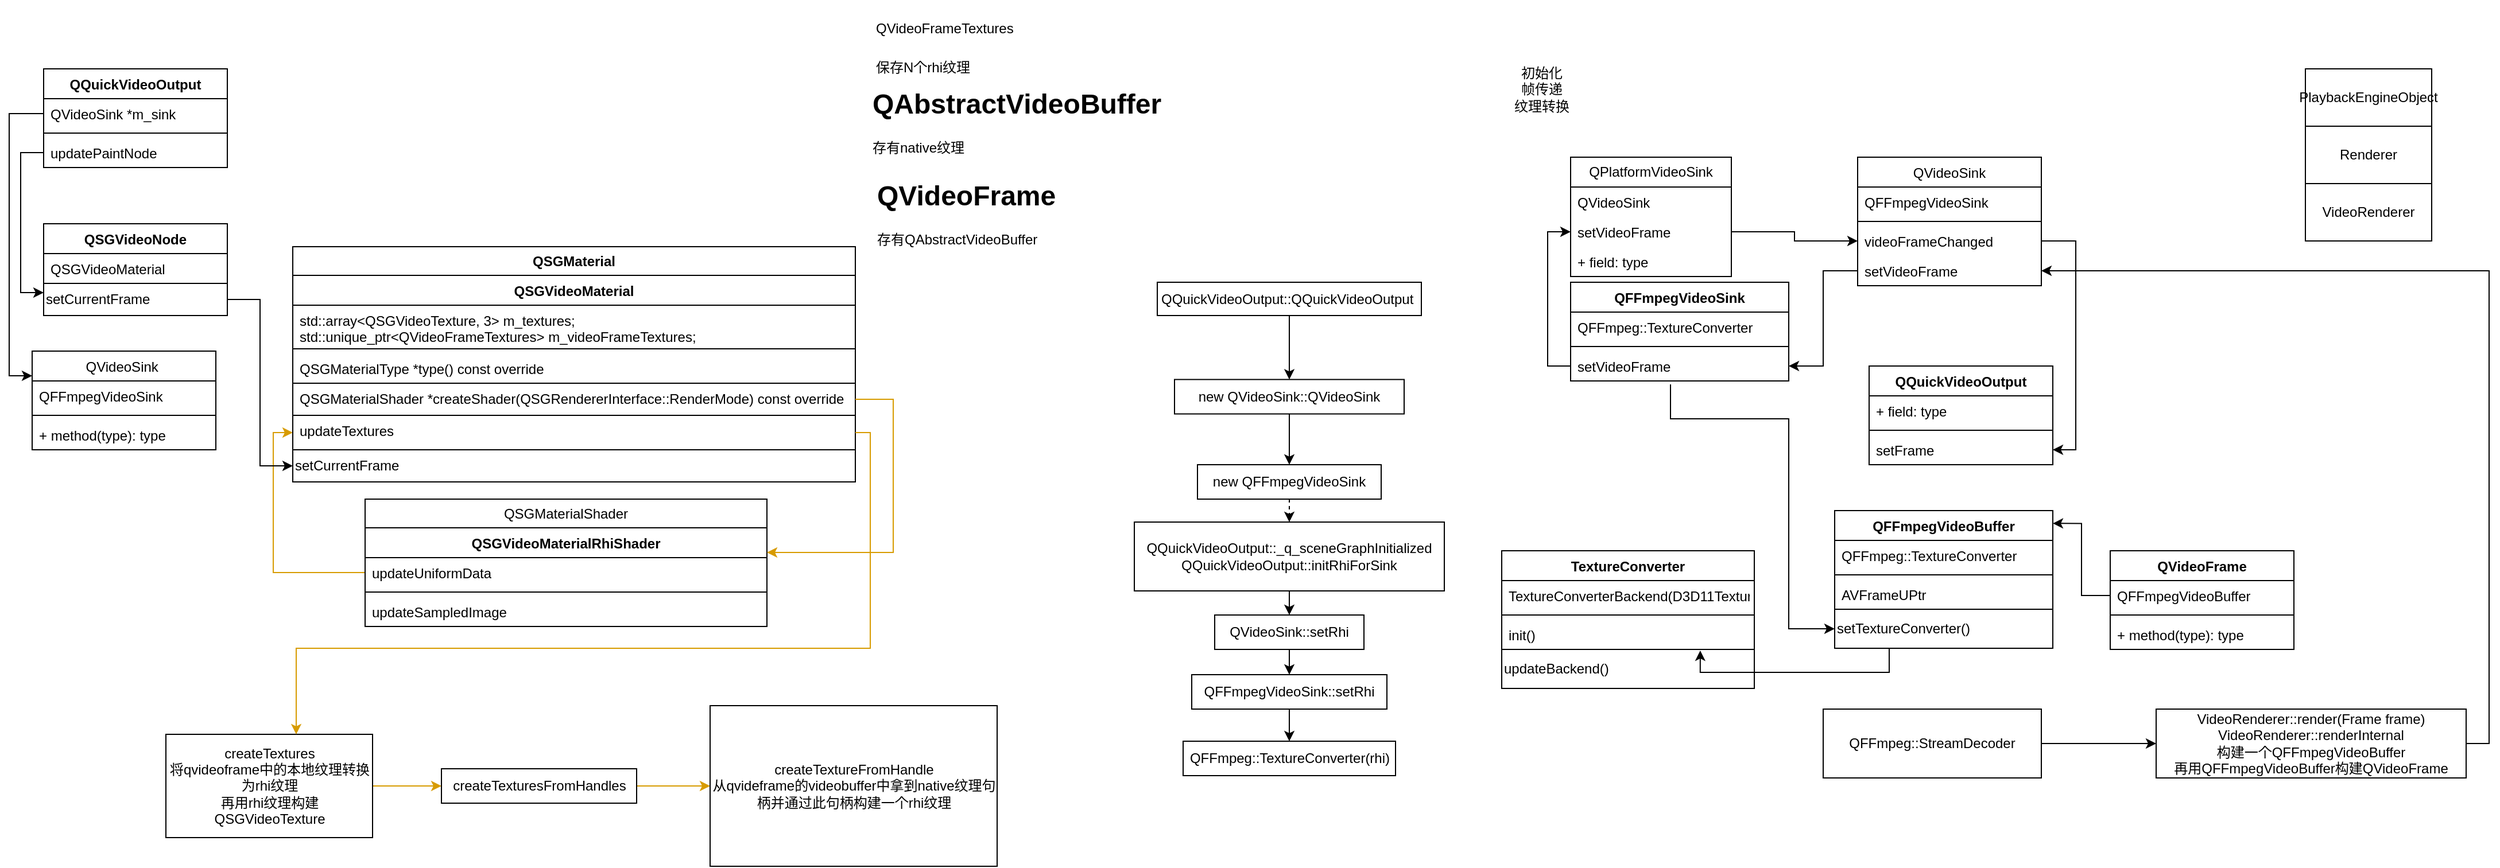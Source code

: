 <mxfile version="24.7.6">
  <diagram name="第 1 页" id="2d6CohSRX0e6HN7yO4Lr">
    <mxGraphModel dx="1159" dy="2418" grid="1" gridSize="10" guides="1" tooltips="1" connect="1" arrows="1" fold="1" page="1" pageScale="1" pageWidth="583" pageHeight="827" math="0" shadow="0">
      <root>
        <mxCell id="0" />
        <mxCell id="1" parent="0" />
        <mxCell id="Qt5C2lJePND-xmZlz8fH-1" value="QSGVideoNode" style="swimlane;fontStyle=1;align=center;verticalAlign=top;childLayout=stackLayout;horizontal=1;startSize=26;horizontalStack=0;resizeParent=1;resizeParentMax=0;resizeLast=0;collapsible=1;marginBottom=0;whiteSpace=wrap;html=1;" parent="1" vertex="1">
          <mxGeometry x="120" y="-1450" width="160" height="80" as="geometry" />
        </mxCell>
        <mxCell id="Qt5C2lJePND-xmZlz8fH-2" value="QSGVideoMaterial" style="text;strokeColor=none;fillColor=none;align=left;verticalAlign=top;spacingLeft=4;spacingRight=4;overflow=hidden;rotatable=0;points=[[0,0.5],[1,0.5]];portConstraint=eastwest;whiteSpace=wrap;html=1;" parent="Qt5C2lJePND-xmZlz8fH-1" vertex="1">
          <mxGeometry y="26" width="160" height="26" as="geometry" />
        </mxCell>
        <mxCell id="HpQHqFJFhctL3u0hSOUU-102" value="setCurrentFrame" style="html=1;whiteSpace=wrap;align=left;" vertex="1" parent="Qt5C2lJePND-xmZlz8fH-1">
          <mxGeometry y="52" width="160" height="28" as="geometry" />
        </mxCell>
        <mxCell id="Qt5C2lJePND-xmZlz8fH-27" style="edgeStyle=orthogonalEdgeStyle;rounded=0;orthogonalLoop=1;jettySize=auto;html=1;exitX=0;exitY=0.5;exitDx=0;exitDy=0;entryX=0;entryY=0.5;entryDx=0;entryDy=0;fillColor=#ffe6cc;strokeColor=#d79b00;" parent="1" source="Qt5C2lJePND-xmZlz8fH-17" target="Qt5C2lJePND-xmZlz8fH-26" edge="1">
          <mxGeometry relative="1" as="geometry">
            <Array as="points">
              <mxPoint x="320" y="-1146" />
              <mxPoint x="320" y="-1268" />
            </Array>
          </mxGeometry>
        </mxCell>
        <mxCell id="Qt5C2lJePND-xmZlz8fH-34" value="" style="edgeStyle=orthogonalEdgeStyle;rounded=0;orthogonalLoop=1;jettySize=auto;html=1;fillColor=#ffe6cc;strokeColor=#d79b00;" parent="1" source="Qt5C2lJePND-xmZlz8fH-29" target="Qt5C2lJePND-xmZlz8fH-30" edge="1">
          <mxGeometry relative="1" as="geometry" />
        </mxCell>
        <mxCell id="Qt5C2lJePND-xmZlz8fH-29" value="createTextures&lt;div&gt;将qvideoframe中的本地纹理转换为rhi纹理&lt;/div&gt;&lt;div&gt;再用rhi纹理构建QSGVideoTexture&lt;/div&gt;" style="rounded=0;whiteSpace=wrap;html=1;" parent="1" vertex="1">
          <mxGeometry x="226.5" y="-1005" width="180" height="90" as="geometry" />
        </mxCell>
        <mxCell id="Qt5C2lJePND-xmZlz8fH-33" value="" style="edgeStyle=orthogonalEdgeStyle;rounded=0;orthogonalLoop=1;jettySize=auto;html=1;fillColor=#ffe6cc;strokeColor=#d79b00;" parent="1" source="Qt5C2lJePND-xmZlz8fH-30" target="Qt5C2lJePND-xmZlz8fH-31" edge="1">
          <mxGeometry relative="1" as="geometry" />
        </mxCell>
        <mxCell id="Qt5C2lJePND-xmZlz8fH-30" value="createTexturesFromHandles" style="rounded=0;whiteSpace=wrap;html=1;" parent="1" vertex="1">
          <mxGeometry x="466.5" y="-975" width="170" height="30" as="geometry" />
        </mxCell>
        <mxCell id="Qt5C2lJePND-xmZlz8fH-31" value="createTextureFromHandle&lt;div&gt;从qvideframe的videobuffer中拿到native纹理句柄并通过此句柄构建一个rhi纹理&lt;/div&gt;" style="rounded=0;whiteSpace=wrap;html=1;" parent="1" vertex="1">
          <mxGeometry x="700.5" y="-1030" width="250" height="140" as="geometry" />
        </mxCell>
        <mxCell id="HpQHqFJFhctL3u0hSOUU-1" value="&lt;h1 style=&quot;margin-top: 0px;&quot;&gt;&lt;span style=&quot;font-size: 12px; font-weight: 400;&quot;&gt;QVideoFrameTextures&lt;/span&gt;&lt;br&gt;&lt;/h1&gt;&lt;div&gt;&lt;span style=&quot;font-size: 12px; font-weight: 400;&quot;&gt;保存N个rhi纹理&lt;/span&gt;&lt;/div&gt;" style="text;html=1;whiteSpace=wrap;overflow=hidden;rounded=0;" vertex="1" parent="1">
          <mxGeometry x="843" y="-1645" width="180" height="120" as="geometry" />
        </mxCell>
        <mxCell id="HpQHqFJFhctL3u0hSOUU-3" value="&lt;h1 style=&quot;margin-top: 0px;&quot;&gt;QAbstractVideoBuffer&lt;br&gt;&lt;/h1&gt;&lt;p&gt;存有native纹理&lt;/p&gt;" style="text;html=1;whiteSpace=wrap;overflow=hidden;rounded=0;" vertex="1" parent="1">
          <mxGeometry x="840" y="-1575" width="270" height="80" as="geometry" />
        </mxCell>
        <mxCell id="HpQHqFJFhctL3u0hSOUU-4" value="&lt;h1 style=&quot;margin-top: 0px;&quot;&gt;QVideoFrame&lt;/h1&gt;&lt;div&gt;存有&lt;span style=&quot;background-color: initial;&quot;&gt;&lt;font style=&quot;font-size: 12px;&quot;&gt;QAbstractVideoBuffer&lt;/font&gt;&lt;/span&gt;&lt;/div&gt;&lt;div&gt;&lt;br&gt;&lt;/div&gt;" style="text;html=1;whiteSpace=wrap;overflow=hidden;rounded=0;" vertex="1" parent="1">
          <mxGeometry x="844" y="-1495" width="180" height="70" as="geometry" />
        </mxCell>
        <mxCell id="HpQHqFJFhctL3u0hSOUU-5" value="QQuickVideoOutput" style="swimlane;fontStyle=1;align=center;verticalAlign=top;childLayout=stackLayout;horizontal=1;startSize=26;horizontalStack=0;resizeParent=1;resizeParentMax=0;resizeLast=0;collapsible=1;marginBottom=0;whiteSpace=wrap;html=1;" vertex="1" parent="1">
          <mxGeometry x="120" y="-1585" width="160" height="86" as="geometry" />
        </mxCell>
        <mxCell id="HpQHqFJFhctL3u0hSOUU-6" value="QVideoSink *m_sink" style="text;strokeColor=none;fillColor=none;align=left;verticalAlign=top;spacingLeft=4;spacingRight=4;overflow=hidden;rotatable=0;points=[[0,0.5],[1,0.5]];portConstraint=eastwest;whiteSpace=wrap;html=1;" vertex="1" parent="HpQHqFJFhctL3u0hSOUU-5">
          <mxGeometry y="26" width="160" height="26" as="geometry" />
        </mxCell>
        <mxCell id="HpQHqFJFhctL3u0hSOUU-7" value="" style="line;strokeWidth=1;fillColor=none;align=left;verticalAlign=middle;spacingTop=-1;spacingLeft=3;spacingRight=3;rotatable=0;labelPosition=right;points=[];portConstraint=eastwest;strokeColor=inherit;" vertex="1" parent="HpQHqFJFhctL3u0hSOUU-5">
          <mxGeometry y="52" width="160" height="8" as="geometry" />
        </mxCell>
        <mxCell id="HpQHqFJFhctL3u0hSOUU-8" value="updatePaintNode" style="text;strokeColor=none;fillColor=none;align=left;verticalAlign=top;spacingLeft=4;spacingRight=4;overflow=hidden;rotatable=0;points=[[0,0.5],[1,0.5]];portConstraint=eastwest;whiteSpace=wrap;html=1;" vertex="1" parent="HpQHqFJFhctL3u0hSOUU-5">
          <mxGeometry y="60" width="160" height="26" as="geometry" />
        </mxCell>
        <mxCell id="HpQHqFJFhctL3u0hSOUU-9" style="edgeStyle=orthogonalEdgeStyle;rounded=0;orthogonalLoop=1;jettySize=auto;html=1;exitX=0;exitY=0.5;exitDx=0;exitDy=0;entryX=0;entryY=0.75;entryDx=0;entryDy=0;" edge="1" parent="1" source="HpQHqFJFhctL3u0hSOUU-8" target="Qt5C2lJePND-xmZlz8fH-1">
          <mxGeometry relative="1" as="geometry">
            <Array as="points">
              <mxPoint x="100" y="-1512" />
              <mxPoint x="100" y="-1390" />
            </Array>
          </mxGeometry>
        </mxCell>
        <mxCell id="HpQHqFJFhctL3u0hSOUU-12" style="edgeStyle=orthogonalEdgeStyle;rounded=0;orthogonalLoop=1;jettySize=auto;html=1;entryX=0;entryY=0.25;entryDx=0;entryDy=0;" edge="1" parent="1" source="HpQHqFJFhctL3u0hSOUU-6" target="HpQHqFJFhctL3u0hSOUU-14">
          <mxGeometry relative="1" as="geometry">
            <mxPoint x="145" y="-1289" as="targetPoint" />
          </mxGeometry>
        </mxCell>
        <mxCell id="HpQHqFJFhctL3u0hSOUU-14" value="&lt;span style=&quot;font-weight: 400; text-align: left;&quot;&gt;QVideoSink&amp;nbsp;&lt;/span&gt;" style="swimlane;fontStyle=1;align=center;verticalAlign=top;childLayout=stackLayout;horizontal=1;startSize=26;horizontalStack=0;resizeParent=1;resizeParentMax=0;resizeLast=0;collapsible=1;marginBottom=0;whiteSpace=wrap;html=1;" vertex="1" parent="1">
          <mxGeometry x="110" y="-1339" width="160" height="86" as="geometry" />
        </mxCell>
        <mxCell id="HpQHqFJFhctL3u0hSOUU-15" value="&lt;span style=&quot;text-align: center;&quot;&gt;QFFmpegVideoSink&lt;/span&gt;" style="text;strokeColor=none;fillColor=none;align=left;verticalAlign=top;spacingLeft=4;spacingRight=4;overflow=hidden;rotatable=0;points=[[0,0.5],[1,0.5]];portConstraint=eastwest;whiteSpace=wrap;html=1;" vertex="1" parent="HpQHqFJFhctL3u0hSOUU-14">
          <mxGeometry y="26" width="160" height="26" as="geometry" />
        </mxCell>
        <mxCell id="HpQHqFJFhctL3u0hSOUU-16" value="" style="line;strokeWidth=1;fillColor=none;align=left;verticalAlign=middle;spacingTop=-1;spacingLeft=3;spacingRight=3;rotatable=0;labelPosition=right;points=[];portConstraint=eastwest;strokeColor=inherit;" vertex="1" parent="HpQHqFJFhctL3u0hSOUU-14">
          <mxGeometry y="52" width="160" height="8" as="geometry" />
        </mxCell>
        <mxCell id="HpQHqFJFhctL3u0hSOUU-17" value="+ method(type): type" style="text;strokeColor=none;fillColor=none;align=left;verticalAlign=top;spacingLeft=4;spacingRight=4;overflow=hidden;rotatable=0;points=[[0,0.5],[1,0.5]];portConstraint=eastwest;whiteSpace=wrap;html=1;" vertex="1" parent="HpQHqFJFhctL3u0hSOUU-14">
          <mxGeometry y="60" width="160" height="26" as="geometry" />
        </mxCell>
        <mxCell id="HpQHqFJFhctL3u0hSOUU-21" style="edgeStyle=orthogonalEdgeStyle;rounded=0;orthogonalLoop=1;jettySize=auto;html=1;exitX=0.5;exitY=1;exitDx=0;exitDy=0;entryX=0.5;entryY=0;entryDx=0;entryDy=0;" edge="1" parent="1" source="HpQHqFJFhctL3u0hSOUU-18" target="HpQHqFJFhctL3u0hSOUU-19">
          <mxGeometry relative="1" as="geometry" />
        </mxCell>
        <mxCell id="HpQHqFJFhctL3u0hSOUU-18" value="&lt;div&gt;QQuickVideoOutput::QQuickVideoOutput&amp;nbsp;&lt;/div&gt;" style="rounded=0;whiteSpace=wrap;html=1;" vertex="1" parent="1">
          <mxGeometry x="1090" y="-1399" width="230" height="29" as="geometry" />
        </mxCell>
        <mxCell id="HpQHqFJFhctL3u0hSOUU-22" style="edgeStyle=orthogonalEdgeStyle;rounded=0;orthogonalLoop=1;jettySize=auto;html=1;exitX=0.5;exitY=1;exitDx=0;exitDy=0;" edge="1" parent="1" source="HpQHqFJFhctL3u0hSOUU-19" target="HpQHqFJFhctL3u0hSOUU-20">
          <mxGeometry relative="1" as="geometry" />
        </mxCell>
        <mxCell id="HpQHqFJFhctL3u0hSOUU-19" value="&lt;div&gt;new QVideoSink::QVideoSink&lt;/div&gt;" style="rounded=0;whiteSpace=wrap;html=1;" vertex="1" parent="1">
          <mxGeometry x="1105" y="-1314.25" width="200" height="30" as="geometry" />
        </mxCell>
        <mxCell id="HpQHqFJFhctL3u0hSOUU-27" style="edgeStyle=orthogonalEdgeStyle;rounded=0;orthogonalLoop=1;jettySize=auto;html=1;exitX=0.5;exitY=1;exitDx=0;exitDy=0;entryX=0.5;entryY=0;entryDx=0;entryDy=0;dashed=1;" edge="1" parent="1" source="HpQHqFJFhctL3u0hSOUU-20" target="HpQHqFJFhctL3u0hSOUU-26">
          <mxGeometry relative="1" as="geometry" />
        </mxCell>
        <mxCell id="HpQHqFJFhctL3u0hSOUU-20" value="new QFFmpegVideoSink" style="rounded=0;whiteSpace=wrap;html=1;" vertex="1" parent="1">
          <mxGeometry x="1125" y="-1240" width="160" height="30" as="geometry" />
        </mxCell>
        <mxCell id="HpQHqFJFhctL3u0hSOUU-29" style="edgeStyle=orthogonalEdgeStyle;rounded=0;orthogonalLoop=1;jettySize=auto;html=1;exitX=0.5;exitY=1;exitDx=0;exitDy=0;entryX=0.5;entryY=0;entryDx=0;entryDy=0;" edge="1" parent="1" source="HpQHqFJFhctL3u0hSOUU-24" target="HpQHqFJFhctL3u0hSOUU-25">
          <mxGeometry relative="1" as="geometry" />
        </mxCell>
        <mxCell id="HpQHqFJFhctL3u0hSOUU-24" value="QVideoSink::setRhi" style="rounded=0;whiteSpace=wrap;html=1;" vertex="1" parent="1">
          <mxGeometry x="1140" y="-1109" width="130" height="30" as="geometry" />
        </mxCell>
        <mxCell id="HpQHqFJFhctL3u0hSOUU-31" style="edgeStyle=orthogonalEdgeStyle;rounded=0;orthogonalLoop=1;jettySize=auto;html=1;exitX=0.5;exitY=1;exitDx=0;exitDy=0;entryX=0.5;entryY=0;entryDx=0;entryDy=0;" edge="1" parent="1" source="HpQHqFJFhctL3u0hSOUU-25" target="HpQHqFJFhctL3u0hSOUU-30">
          <mxGeometry relative="1" as="geometry" />
        </mxCell>
        <mxCell id="HpQHqFJFhctL3u0hSOUU-25" value="QFFmpegVideoSink::setRhi" style="rounded=0;whiteSpace=wrap;html=1;" vertex="1" parent="1">
          <mxGeometry x="1120" y="-1057" width="170" height="30" as="geometry" />
        </mxCell>
        <mxCell id="HpQHqFJFhctL3u0hSOUU-28" style="edgeStyle=orthogonalEdgeStyle;rounded=0;orthogonalLoop=1;jettySize=auto;html=1;exitX=0.5;exitY=1;exitDx=0;exitDy=0;entryX=0.5;entryY=0;entryDx=0;entryDy=0;" edge="1" parent="1" source="HpQHqFJFhctL3u0hSOUU-26" target="HpQHqFJFhctL3u0hSOUU-24">
          <mxGeometry relative="1" as="geometry" />
        </mxCell>
        <mxCell id="HpQHqFJFhctL3u0hSOUU-26" value="QQuickVideoOutput::_q_sceneGraphInitialized&lt;div&gt;QQuickVideoOutput::initRhiForSink&lt;br&gt;&lt;/div&gt;" style="rounded=0;whiteSpace=wrap;html=1;" vertex="1" parent="1">
          <mxGeometry x="1070" y="-1190" width="270" height="60" as="geometry" />
        </mxCell>
        <mxCell id="HpQHqFJFhctL3u0hSOUU-30" value="QFFmpeg::TextureConverter(rhi)" style="rounded=0;whiteSpace=wrap;html=1;" vertex="1" parent="1">
          <mxGeometry x="1112.5" y="-999" width="185" height="30" as="geometry" />
        </mxCell>
        <mxCell id="HpQHqFJFhctL3u0hSOUU-41" value="初始化&lt;div&gt;帧传递&lt;/div&gt;&lt;div&gt;纹理转换&lt;/div&gt;" style="text;html=1;align=center;verticalAlign=middle;whiteSpace=wrap;rounded=0;" vertex="1" parent="1">
          <mxGeometry x="1340" y="-1605" width="170" height="75" as="geometry" />
        </mxCell>
        <mxCell id="HpQHqFJFhctL3u0hSOUU-42" value="QQuickVideoOutput" style="swimlane;fontStyle=1;align=center;verticalAlign=top;childLayout=stackLayout;horizontal=1;startSize=26;horizontalStack=0;resizeParent=1;resizeParentMax=0;resizeLast=0;collapsible=1;marginBottom=0;whiteSpace=wrap;html=1;" vertex="1" parent="1">
          <mxGeometry x="1710" y="-1326" width="160" height="86" as="geometry" />
        </mxCell>
        <mxCell id="HpQHqFJFhctL3u0hSOUU-43" value="+ field: type" style="text;strokeColor=none;fillColor=none;align=left;verticalAlign=top;spacingLeft=4;spacingRight=4;overflow=hidden;rotatable=0;points=[[0,0.5],[1,0.5]];portConstraint=eastwest;whiteSpace=wrap;html=1;" vertex="1" parent="HpQHqFJFhctL3u0hSOUU-42">
          <mxGeometry y="26" width="160" height="26" as="geometry" />
        </mxCell>
        <mxCell id="HpQHqFJFhctL3u0hSOUU-44" value="" style="line;strokeWidth=1;fillColor=none;align=left;verticalAlign=middle;spacingTop=-1;spacingLeft=3;spacingRight=3;rotatable=0;labelPosition=right;points=[];portConstraint=eastwest;strokeColor=inherit;" vertex="1" parent="HpQHqFJFhctL3u0hSOUU-42">
          <mxGeometry y="52" width="160" height="8" as="geometry" />
        </mxCell>
        <mxCell id="HpQHqFJFhctL3u0hSOUU-45" value="setFrame" style="text;strokeColor=none;fillColor=none;align=left;verticalAlign=top;spacingLeft=4;spacingRight=4;overflow=hidden;rotatable=0;points=[[0,0.5],[1,0.5]];portConstraint=eastwest;whiteSpace=wrap;html=1;" vertex="1" parent="HpQHqFJFhctL3u0hSOUU-42">
          <mxGeometry y="60" width="160" height="26" as="geometry" />
        </mxCell>
        <mxCell id="HpQHqFJFhctL3u0hSOUU-93" style="edgeStyle=orthogonalEdgeStyle;rounded=0;orthogonalLoop=1;jettySize=auto;html=1;entryX=0;entryY=0.5;entryDx=0;entryDy=0;" edge="1" parent="1" target="HpQHqFJFhctL3u0hSOUU-92">
          <mxGeometry relative="1" as="geometry">
            <mxPoint x="1537" y="-1310" as="sourcePoint" />
            <Array as="points">
              <mxPoint x="1537" y="-1280" />
              <mxPoint x="1640" y="-1280" />
              <mxPoint x="1640" y="-1097" />
            </Array>
          </mxGeometry>
        </mxCell>
        <mxCell id="HpQHqFJFhctL3u0hSOUU-46" value="QFFmpegVideoSink" style="swimlane;fontStyle=1;align=center;verticalAlign=top;childLayout=stackLayout;horizontal=1;startSize=26;horizontalStack=0;resizeParent=1;resizeParentMax=0;resizeLast=0;collapsible=1;marginBottom=0;whiteSpace=wrap;html=1;" vertex="1" parent="1">
          <mxGeometry x="1450" y="-1399" width="190" height="86" as="geometry" />
        </mxCell>
        <mxCell id="HpQHqFJFhctL3u0hSOUU-47" value="QFFmpeg::TextureConverter" style="text;strokeColor=none;fillColor=none;align=left;verticalAlign=top;spacingLeft=4;spacingRight=4;overflow=hidden;rotatable=0;points=[[0,0.5],[1,0.5]];portConstraint=eastwest;whiteSpace=wrap;html=1;" vertex="1" parent="HpQHqFJFhctL3u0hSOUU-46">
          <mxGeometry y="26" width="190" height="26" as="geometry" />
        </mxCell>
        <mxCell id="HpQHqFJFhctL3u0hSOUU-48" value="" style="line;strokeWidth=1;fillColor=none;align=left;verticalAlign=middle;spacingTop=-1;spacingLeft=3;spacingRight=3;rotatable=0;labelPosition=right;points=[];portConstraint=eastwest;strokeColor=inherit;" vertex="1" parent="HpQHqFJFhctL3u0hSOUU-46">
          <mxGeometry y="52" width="190" height="8" as="geometry" />
        </mxCell>
        <mxCell id="HpQHqFJFhctL3u0hSOUU-49" value="setVideoFrame" style="text;strokeColor=none;fillColor=none;align=left;verticalAlign=top;spacingLeft=4;spacingRight=4;overflow=hidden;rotatable=0;points=[[0,0.5],[1,0.5]];portConstraint=eastwest;whiteSpace=wrap;html=1;" vertex="1" parent="HpQHqFJFhctL3u0hSOUU-46">
          <mxGeometry y="60" width="190" height="26" as="geometry" />
        </mxCell>
        <mxCell id="HpQHqFJFhctL3u0hSOUU-51" value="QPlatformVideoSink" style="swimlane;fontStyle=0;childLayout=stackLayout;horizontal=1;startSize=26;fillColor=none;horizontalStack=0;resizeParent=1;resizeParentMax=0;resizeLast=0;collapsible=1;marginBottom=0;whiteSpace=wrap;html=1;" vertex="1" parent="1">
          <mxGeometry x="1450" y="-1508" width="140" height="104" as="geometry">
            <mxRectangle x="1450" y="-1508" width="150" height="30" as="alternateBounds" />
          </mxGeometry>
        </mxCell>
        <mxCell id="HpQHqFJFhctL3u0hSOUU-53" value="&lt;span style=&quot;text-align: center;&quot;&gt;QVideoSink&lt;/span&gt;" style="text;strokeColor=none;fillColor=none;align=left;verticalAlign=top;spacingLeft=4;spacingRight=4;overflow=hidden;rotatable=0;points=[[0,0.5],[1,0.5]];portConstraint=eastwest;whiteSpace=wrap;html=1;" vertex="1" parent="HpQHqFJFhctL3u0hSOUU-51">
          <mxGeometry y="26" width="140" height="26" as="geometry" />
        </mxCell>
        <mxCell id="HpQHqFJFhctL3u0hSOUU-52" value="setVideoFrame" style="text;strokeColor=none;fillColor=none;align=left;verticalAlign=top;spacingLeft=4;spacingRight=4;overflow=hidden;rotatable=0;points=[[0,0.5],[1,0.5]];portConstraint=eastwest;whiteSpace=wrap;html=1;" vertex="1" parent="HpQHqFJFhctL3u0hSOUU-51">
          <mxGeometry y="52" width="140" height="26" as="geometry" />
        </mxCell>
        <mxCell id="HpQHqFJFhctL3u0hSOUU-54" value="+ field: type" style="text;strokeColor=none;fillColor=none;align=left;verticalAlign=top;spacingLeft=4;spacingRight=4;overflow=hidden;rotatable=0;points=[[0,0.5],[1,0.5]];portConstraint=eastwest;whiteSpace=wrap;html=1;" vertex="1" parent="HpQHqFJFhctL3u0hSOUU-51">
          <mxGeometry y="78" width="140" height="26" as="geometry" />
        </mxCell>
        <mxCell id="HpQHqFJFhctL3u0hSOUU-55" style="edgeStyle=orthogonalEdgeStyle;rounded=0;orthogonalLoop=1;jettySize=auto;html=1;exitX=0;exitY=0.5;exitDx=0;exitDy=0;entryX=0;entryY=0.5;entryDx=0;entryDy=0;" edge="1" parent="1" source="HpQHqFJFhctL3u0hSOUU-49" target="HpQHqFJFhctL3u0hSOUU-52">
          <mxGeometry relative="1" as="geometry" />
        </mxCell>
        <mxCell id="HpQHqFJFhctL3u0hSOUU-56" value="&lt;span style=&quot;font-weight: 400;&quot;&gt;QVideoSink&lt;/span&gt;" style="swimlane;fontStyle=1;align=center;verticalAlign=top;childLayout=stackLayout;horizontal=1;startSize=26;horizontalStack=0;resizeParent=1;resizeParentMax=0;resizeLast=0;collapsible=1;marginBottom=0;whiteSpace=wrap;html=1;" vertex="1" parent="1">
          <mxGeometry x="1700" y="-1508" width="160" height="112" as="geometry" />
        </mxCell>
        <mxCell id="HpQHqFJFhctL3u0hSOUU-57" value="QFFmpegVideoSink" style="text;strokeColor=none;fillColor=none;align=left;verticalAlign=top;spacingLeft=4;spacingRight=4;overflow=hidden;rotatable=0;points=[[0,0.5],[1,0.5]];portConstraint=eastwest;whiteSpace=wrap;html=1;" vertex="1" parent="HpQHqFJFhctL3u0hSOUU-56">
          <mxGeometry y="26" width="160" height="26" as="geometry" />
        </mxCell>
        <mxCell id="HpQHqFJFhctL3u0hSOUU-58" value="" style="line;strokeWidth=1;fillColor=none;align=left;verticalAlign=middle;spacingTop=-1;spacingLeft=3;spacingRight=3;rotatable=0;labelPosition=right;points=[];portConstraint=eastwest;strokeColor=inherit;" vertex="1" parent="HpQHqFJFhctL3u0hSOUU-56">
          <mxGeometry y="52" width="160" height="8" as="geometry" />
        </mxCell>
        <mxCell id="HpQHqFJFhctL3u0hSOUU-59" value="videoFrameChanged" style="text;strokeColor=none;fillColor=none;align=left;verticalAlign=top;spacingLeft=4;spacingRight=4;overflow=hidden;rotatable=0;points=[[0,0.5],[1,0.5]];portConstraint=eastwest;whiteSpace=wrap;html=1;" vertex="1" parent="HpQHqFJFhctL3u0hSOUU-56">
          <mxGeometry y="60" width="160" height="26" as="geometry" />
        </mxCell>
        <mxCell id="HpQHqFJFhctL3u0hSOUU-88" value="setVideoFrame" style="text;strokeColor=none;fillColor=none;align=left;verticalAlign=top;spacingLeft=4;spacingRight=4;overflow=hidden;rotatable=0;points=[[0,0.5],[1,0.5]];portConstraint=eastwest;whiteSpace=wrap;html=1;" vertex="1" parent="HpQHqFJFhctL3u0hSOUU-56">
          <mxGeometry y="86" width="160" height="26" as="geometry" />
        </mxCell>
        <mxCell id="HpQHqFJFhctL3u0hSOUU-60" style="edgeStyle=orthogonalEdgeStyle;rounded=0;orthogonalLoop=1;jettySize=auto;html=1;exitX=1;exitY=0.5;exitDx=0;exitDy=0;entryX=0;entryY=0.5;entryDx=0;entryDy=0;" edge="1" parent="1" source="HpQHqFJFhctL3u0hSOUU-52" target="HpQHqFJFhctL3u0hSOUU-59">
          <mxGeometry relative="1" as="geometry" />
        </mxCell>
        <mxCell id="HpQHqFJFhctL3u0hSOUU-61" style="edgeStyle=orthogonalEdgeStyle;rounded=0;orthogonalLoop=1;jettySize=auto;html=1;exitX=1;exitY=0.5;exitDx=0;exitDy=0;entryX=1;entryY=0.5;entryDx=0;entryDy=0;" edge="1" parent="1" source="HpQHqFJFhctL3u0hSOUU-59" target="HpQHqFJFhctL3u0hSOUU-45">
          <mxGeometry relative="1" as="geometry" />
        </mxCell>
        <mxCell id="HpQHqFJFhctL3u0hSOUU-62" value="QFFmpegVideoBuffer" style="swimlane;fontStyle=1;align=center;verticalAlign=top;childLayout=stackLayout;horizontal=1;startSize=26;horizontalStack=0;resizeParent=1;resizeParentMax=0;resizeLast=0;collapsible=1;marginBottom=0;whiteSpace=wrap;html=1;" vertex="1" parent="1">
          <mxGeometry x="1680" y="-1200" width="190" height="120" as="geometry">
            <mxRectangle x="1790" y="-1165" width="160" height="30" as="alternateBounds" />
          </mxGeometry>
        </mxCell>
        <mxCell id="HpQHqFJFhctL3u0hSOUU-63" value="QFFmpeg::TextureConverter" style="text;strokeColor=none;fillColor=none;align=left;verticalAlign=top;spacingLeft=4;spacingRight=4;overflow=hidden;rotatable=0;points=[[0,0.5],[1,0.5]];portConstraint=eastwest;whiteSpace=wrap;html=1;" vertex="1" parent="HpQHqFJFhctL3u0hSOUU-62">
          <mxGeometry y="26" width="190" height="26" as="geometry" />
        </mxCell>
        <mxCell id="HpQHqFJFhctL3u0hSOUU-64" value="" style="line;strokeWidth=1;fillColor=none;align=left;verticalAlign=middle;spacingTop=-1;spacingLeft=3;spacingRight=3;rotatable=0;labelPosition=right;points=[];portConstraint=eastwest;strokeColor=inherit;" vertex="1" parent="HpQHqFJFhctL3u0hSOUU-62">
          <mxGeometry y="52" width="190" height="8" as="geometry" />
        </mxCell>
        <mxCell id="HpQHqFJFhctL3u0hSOUU-65" value="AVFrameUPtr" style="text;strokeColor=none;fillColor=none;align=left;verticalAlign=top;spacingLeft=4;spacingRight=4;overflow=hidden;rotatable=0;points=[[0,0.5],[1,0.5]];portConstraint=eastwest;whiteSpace=wrap;html=1;" vertex="1" parent="HpQHqFJFhctL3u0hSOUU-62">
          <mxGeometry y="60" width="190" height="26" as="geometry" />
        </mxCell>
        <mxCell id="HpQHqFJFhctL3u0hSOUU-92" value="setTextureConverter()" style="html=1;whiteSpace=wrap;align=left;" vertex="1" parent="HpQHqFJFhctL3u0hSOUU-62">
          <mxGeometry y="86" width="190" height="34" as="geometry" />
        </mxCell>
        <mxCell id="HpQHqFJFhctL3u0hSOUU-66" value="QVideoFrame" style="swimlane;fontStyle=1;align=center;verticalAlign=top;childLayout=stackLayout;horizontal=1;startSize=26;horizontalStack=0;resizeParent=1;resizeParentMax=0;resizeLast=0;collapsible=1;marginBottom=0;whiteSpace=wrap;html=1;" vertex="1" parent="1">
          <mxGeometry x="1920" y="-1165" width="160" height="86" as="geometry" />
        </mxCell>
        <mxCell id="HpQHqFJFhctL3u0hSOUU-67" value="&lt;span style=&quot;text-align: center;&quot;&gt;QFFmpegVideoBuffer&lt;/span&gt;" style="text;strokeColor=none;fillColor=none;align=left;verticalAlign=top;spacingLeft=4;spacingRight=4;overflow=hidden;rotatable=0;points=[[0,0.5],[1,0.5]];portConstraint=eastwest;whiteSpace=wrap;html=1;" vertex="1" parent="HpQHqFJFhctL3u0hSOUU-66">
          <mxGeometry y="26" width="160" height="26" as="geometry" />
        </mxCell>
        <mxCell id="HpQHqFJFhctL3u0hSOUU-68" value="" style="line;strokeWidth=1;fillColor=none;align=left;verticalAlign=middle;spacingTop=-1;spacingLeft=3;spacingRight=3;rotatable=0;labelPosition=right;points=[];portConstraint=eastwest;strokeColor=inherit;" vertex="1" parent="HpQHqFJFhctL3u0hSOUU-66">
          <mxGeometry y="52" width="160" height="8" as="geometry" />
        </mxCell>
        <mxCell id="HpQHqFJFhctL3u0hSOUU-69" value="+ method(type): type" style="text;strokeColor=none;fillColor=none;align=left;verticalAlign=top;spacingLeft=4;spacingRight=4;overflow=hidden;rotatable=0;points=[[0,0.5],[1,0.5]];portConstraint=eastwest;whiteSpace=wrap;html=1;" vertex="1" parent="HpQHqFJFhctL3u0hSOUU-66">
          <mxGeometry y="60" width="160" height="26" as="geometry" />
        </mxCell>
        <mxCell id="HpQHqFJFhctL3u0hSOUU-70" style="edgeStyle=orthogonalEdgeStyle;rounded=0;orthogonalLoop=1;jettySize=auto;html=1;exitX=0;exitY=0.5;exitDx=0;exitDy=0;entryX=1;entryY=0.093;entryDx=0;entryDy=0;entryPerimeter=0;" edge="1" parent="1" source="HpQHqFJFhctL3u0hSOUU-67" target="HpQHqFJFhctL3u0hSOUU-62">
          <mxGeometry relative="1" as="geometry" />
        </mxCell>
        <mxCell id="HpQHqFJFhctL3u0hSOUU-76" style="edgeStyle=orthogonalEdgeStyle;rounded=0;orthogonalLoop=1;jettySize=auto;html=1;exitX=1;exitY=0.5;exitDx=0;exitDy=0;" edge="1" parent="1" source="HpQHqFJFhctL3u0hSOUU-71" target="HpQHqFJFhctL3u0hSOUU-72">
          <mxGeometry relative="1" as="geometry" />
        </mxCell>
        <mxCell id="HpQHqFJFhctL3u0hSOUU-71" value="QFFmpeg::StreamDecoder" style="rounded=0;whiteSpace=wrap;html=1;" vertex="1" parent="1">
          <mxGeometry x="1670" y="-1027" width="190" height="60" as="geometry" />
        </mxCell>
        <mxCell id="HpQHqFJFhctL3u0hSOUU-89" style="edgeStyle=orthogonalEdgeStyle;rounded=0;orthogonalLoop=1;jettySize=auto;html=1;entryX=1;entryY=0.5;entryDx=0;entryDy=0;exitX=1;exitY=0.5;exitDx=0;exitDy=0;" edge="1" parent="1" source="HpQHqFJFhctL3u0hSOUU-72" target="HpQHqFJFhctL3u0hSOUU-88">
          <mxGeometry relative="1" as="geometry" />
        </mxCell>
        <mxCell id="HpQHqFJFhctL3u0hSOUU-72" value="VideoRenderer::render(Frame frame)&lt;div&gt;VideoRenderer::renderInternal&lt;br&gt;&lt;/div&gt;&lt;div&gt;构建一个QFFmpegVideoBuffer&lt;/div&gt;&lt;div&gt;再用QFFmpegVideoBuffer构建QVideoFrame&lt;/div&gt;" style="rounded=0;whiteSpace=wrap;html=1;" vertex="1" parent="1">
          <mxGeometry x="1960" y="-1027" width="270" height="60" as="geometry" />
        </mxCell>
        <mxCell id="HpQHqFJFhctL3u0hSOUU-73" value="PlaybackEngineObject" style="html=1;whiteSpace=wrap;" vertex="1" parent="1">
          <mxGeometry x="2090" y="-1585" width="110" height="50" as="geometry" />
        </mxCell>
        <mxCell id="HpQHqFJFhctL3u0hSOUU-74" value="Renderer" style="html=1;whiteSpace=wrap;" vertex="1" parent="1">
          <mxGeometry x="2090" y="-1535" width="110" height="50" as="geometry" />
        </mxCell>
        <mxCell id="HpQHqFJFhctL3u0hSOUU-75" value="VideoRenderer" style="html=1;whiteSpace=wrap;" vertex="1" parent="1">
          <mxGeometry x="2090" y="-1485" width="110" height="50" as="geometry" />
        </mxCell>
        <mxCell id="HpQHqFJFhctL3u0hSOUU-77" value="TextureConverter" style="swimlane;fontStyle=1;align=center;verticalAlign=top;childLayout=stackLayout;horizontal=1;startSize=26;horizontalStack=0;resizeParent=1;resizeParentMax=0;resizeLast=0;collapsible=1;marginBottom=0;whiteSpace=wrap;html=1;" vertex="1" parent="1">
          <mxGeometry x="1390" y="-1165" width="220" height="120" as="geometry" />
        </mxCell>
        <mxCell id="HpQHqFJFhctL3u0hSOUU-78" value="TextureConverterBackend(D3D11TextureConverter)" style="text;strokeColor=none;fillColor=none;align=left;verticalAlign=top;spacingLeft=4;spacingRight=4;overflow=hidden;rotatable=0;points=[[0,0.5],[1,0.5]];portConstraint=eastwest;whiteSpace=wrap;html=1;" vertex="1" parent="HpQHqFJFhctL3u0hSOUU-77">
          <mxGeometry y="26" width="220" height="26" as="geometry" />
        </mxCell>
        <mxCell id="HpQHqFJFhctL3u0hSOUU-79" value="" style="line;strokeWidth=1;fillColor=none;align=left;verticalAlign=middle;spacingTop=-1;spacingLeft=3;spacingRight=3;rotatable=0;labelPosition=right;points=[];portConstraint=eastwest;strokeColor=inherit;" vertex="1" parent="HpQHqFJFhctL3u0hSOUU-77">
          <mxGeometry y="52" width="220" height="8" as="geometry" />
        </mxCell>
        <mxCell id="HpQHqFJFhctL3u0hSOUU-80" value="init()" style="text;strokeColor=none;fillColor=none;align=left;verticalAlign=top;spacingLeft=4;spacingRight=4;overflow=hidden;rotatable=0;points=[[0,0.5],[1,0.5]];portConstraint=eastwest;whiteSpace=wrap;html=1;" vertex="1" parent="HpQHqFJFhctL3u0hSOUU-77">
          <mxGeometry y="60" width="220" height="26" as="geometry" />
        </mxCell>
        <mxCell id="HpQHqFJFhctL3u0hSOUU-96" style="edgeStyle=orthogonalEdgeStyle;rounded=0;orthogonalLoop=1;jettySize=auto;html=1;exitX=0.75;exitY=0;exitDx=0;exitDy=0;entryX=0.75;entryY=1;entryDx=0;entryDy=0;" edge="1" parent="HpQHqFJFhctL3u0hSOUU-77" source="HpQHqFJFhctL3u0hSOUU-95" target="HpQHqFJFhctL3u0hSOUU-77">
          <mxGeometry relative="1" as="geometry" />
        </mxCell>
        <mxCell id="HpQHqFJFhctL3u0hSOUU-95" value="updateBackend()" style="html=1;whiteSpace=wrap;align=left;" vertex="1" parent="HpQHqFJFhctL3u0hSOUU-77">
          <mxGeometry y="86" width="220" height="34" as="geometry" />
        </mxCell>
        <mxCell id="HpQHqFJFhctL3u0hSOUU-90" style="edgeStyle=orthogonalEdgeStyle;rounded=0;orthogonalLoop=1;jettySize=auto;html=1;exitX=0;exitY=0.5;exitDx=0;exitDy=0;entryX=1;entryY=0.5;entryDx=0;entryDy=0;" edge="1" parent="1" source="HpQHqFJFhctL3u0hSOUU-88" target="HpQHqFJFhctL3u0hSOUU-49">
          <mxGeometry relative="1" as="geometry" />
        </mxCell>
        <mxCell id="HpQHqFJFhctL3u0hSOUU-94" style="edgeStyle=orthogonalEdgeStyle;rounded=0;orthogonalLoop=1;jettySize=auto;html=1;exitX=0.25;exitY=1;exitDx=0;exitDy=0;entryX=0.786;entryY=1.038;entryDx=0;entryDy=0;entryPerimeter=0;" edge="1" parent="1" source="HpQHqFJFhctL3u0hSOUU-92" target="HpQHqFJFhctL3u0hSOUU-80">
          <mxGeometry relative="1" as="geometry" />
        </mxCell>
        <mxCell id="HpQHqFJFhctL3u0hSOUU-97" value="" style="group" vertex="1" connectable="0" parent="1">
          <mxGeometry x="400" y="-1210" width="350" height="111" as="geometry" />
        </mxCell>
        <mxCell id="Qt5C2lJePND-xmZlz8fH-16" value="QSGVideoMaterialRhiShader" style="swimlane;fontStyle=1;align=center;verticalAlign=top;childLayout=stackLayout;horizontal=1;startSize=26;horizontalStack=0;resizeParent=1;resizeParentMax=0;resizeLast=0;collapsible=1;marginBottom=0;whiteSpace=wrap;html=1;" parent="HpQHqFJFhctL3u0hSOUU-97" vertex="1">
          <mxGeometry y="25" width="350" height="86" as="geometry" />
        </mxCell>
        <mxCell id="Qt5C2lJePND-xmZlz8fH-17" value="updateUniformData" style="text;strokeColor=none;fillColor=none;align=left;verticalAlign=top;spacingLeft=4;spacingRight=4;overflow=hidden;rotatable=0;points=[[0,0.5],[1,0.5]];portConstraint=eastwest;whiteSpace=wrap;html=1;" parent="Qt5C2lJePND-xmZlz8fH-16" vertex="1">
          <mxGeometry y="26" width="350" height="26" as="geometry" />
        </mxCell>
        <mxCell id="Qt5C2lJePND-xmZlz8fH-18" value="" style="line;strokeWidth=1;fillColor=none;align=left;verticalAlign=middle;spacingTop=-1;spacingLeft=3;spacingRight=3;rotatable=0;labelPosition=right;points=[];portConstraint=eastwest;strokeColor=inherit;" parent="Qt5C2lJePND-xmZlz8fH-16" vertex="1">
          <mxGeometry y="52" width="350" height="8" as="geometry" />
        </mxCell>
        <mxCell id="Qt5C2lJePND-xmZlz8fH-19" value="updateSampledImage" style="text;strokeColor=none;fillColor=none;align=left;verticalAlign=top;spacingLeft=4;spacingRight=4;overflow=hidden;rotatable=0;points=[[0,0.5],[1,0.5]];portConstraint=eastwest;whiteSpace=wrap;html=1;" parent="Qt5C2lJePND-xmZlz8fH-16" vertex="1">
          <mxGeometry y="60" width="350" height="26" as="geometry" />
        </mxCell>
        <mxCell id="Qt5C2lJePND-xmZlz8fH-20" value="QSGMaterialShader" style="html=1;whiteSpace=wrap;" parent="HpQHqFJFhctL3u0hSOUU-97" vertex="1">
          <mxGeometry width="350" height="25" as="geometry" />
        </mxCell>
        <mxCell id="HpQHqFJFhctL3u0hSOUU-99" value="" style="group" vertex="1" connectable="0" parent="1">
          <mxGeometry x="337" y="-1430" width="503" height="227" as="geometry" />
        </mxCell>
        <mxCell id="HpQHqFJFhctL3u0hSOUU-13" value="" style="group" vertex="1" connectable="0" parent="HpQHqFJFhctL3u0hSOUU-99">
          <mxGeometry y="25" width="490" height="202" as="geometry" />
        </mxCell>
        <mxCell id="Qt5C2lJePND-xmZlz8fH-5" value="QSGVideoMaterial" style="swimlane;fontStyle=1;align=center;verticalAlign=top;childLayout=stackLayout;horizontal=1;startSize=26;horizontalStack=0;resizeParent=1;resizeParentMax=0;resizeLast=0;collapsible=1;marginBottom=0;whiteSpace=wrap;html=1;" parent="HpQHqFJFhctL3u0hSOUU-13" vertex="1">
          <mxGeometry width="490" height="94" as="geometry">
            <mxRectangle x="400" y="120" width="140" height="30" as="alternateBounds" />
          </mxGeometry>
        </mxCell>
        <mxCell id="Qt5C2lJePND-xmZlz8fH-6" value="&lt;div&gt;std::array&amp;lt;QSGVideoTexture, 3&amp;gt; m_textures;&lt;/div&gt;&lt;div&gt;std::unique_ptr&amp;lt;QVideoFrameTextures&amp;gt; m_videoFrameTextures;&lt;/div&gt;" style="text;strokeColor=none;fillColor=none;align=left;verticalAlign=top;spacingLeft=4;spacingRight=4;overflow=hidden;rotatable=0;points=[[0,0.5],[1,0.5]];portConstraint=eastwest;whiteSpace=wrap;html=1;" parent="Qt5C2lJePND-xmZlz8fH-5" vertex="1">
          <mxGeometry y="26" width="490" height="34" as="geometry" />
        </mxCell>
        <mxCell id="Qt5C2lJePND-xmZlz8fH-7" value="" style="line;strokeWidth=1;fillColor=none;align=left;verticalAlign=middle;spacingTop=-1;spacingLeft=3;spacingRight=3;rotatable=0;labelPosition=right;points=[];portConstraint=eastwest;strokeColor=inherit;" parent="Qt5C2lJePND-xmZlz8fH-5" vertex="1">
          <mxGeometry y="60" width="490" height="8" as="geometry" />
        </mxCell>
        <mxCell id="Qt5C2lJePND-xmZlz8fH-8" value="QSGMaterialType *type() const override" style="text;strokeColor=none;fillColor=none;align=left;verticalAlign=top;spacingLeft=4;spacingRight=4;overflow=hidden;rotatable=0;points=[[0,0.5],[1,0.5]];portConstraint=eastwest;whiteSpace=wrap;html=1;" parent="Qt5C2lJePND-xmZlz8fH-5" vertex="1">
          <mxGeometry y="68" width="490" height="26" as="geometry" />
        </mxCell>
        <mxCell id="Qt5C2lJePND-xmZlz8fH-15" value="QSGMaterialShader *createShader(QSGRendererInterface::RenderMode) const override" style="text;strokeColor=default;fillColor=none;align=left;verticalAlign=top;spacingLeft=4;spacingRight=4;overflow=hidden;rotatable=0;points=[[0,0.5],[1,0.5]];portConstraint=eastwest;whiteSpace=wrap;html=1;" parent="HpQHqFJFhctL3u0hSOUU-13" vertex="1">
          <mxGeometry y="94" width="490" height="28" as="geometry" />
        </mxCell>
        <mxCell id="Qt5C2lJePND-xmZlz8fH-26" value="updateTextures" style="text;strokeColor=default;fillColor=none;align=left;verticalAlign=top;spacingLeft=4;spacingRight=4;overflow=hidden;rotatable=0;points=[[0,0.5],[1,0.5]];portConstraint=eastwest;whiteSpace=wrap;html=1;" parent="HpQHqFJFhctL3u0hSOUU-13" vertex="1">
          <mxGeometry y="122" width="490" height="30" as="geometry" />
        </mxCell>
        <mxCell id="HpQHqFJFhctL3u0hSOUU-103" value="setCurrentFrame" style="html=1;whiteSpace=wrap;align=left;" vertex="1" parent="HpQHqFJFhctL3u0hSOUU-13">
          <mxGeometry y="152" width="490" height="28" as="geometry" />
        </mxCell>
        <mxCell id="HpQHqFJFhctL3u0hSOUU-98" value="&lt;span style=&quot;font-weight: 700;&quot;&gt;QSGMaterial&lt;/span&gt;" style="html=1;whiteSpace=wrap;" vertex="1" parent="HpQHqFJFhctL3u0hSOUU-99">
          <mxGeometry width="490" height="25" as="geometry" />
        </mxCell>
        <mxCell id="HpQHqFJFhctL3u0hSOUU-100" style="edgeStyle=orthogonalEdgeStyle;rounded=0;orthogonalLoop=1;jettySize=auto;html=1;exitX=1;exitY=0.5;exitDx=0;exitDy=0;entryX=1;entryY=0.25;entryDx=0;entryDy=0;fillColor=#ffe6cc;strokeColor=#d79b00;" edge="1" parent="1" source="Qt5C2lJePND-xmZlz8fH-15" target="Qt5C2lJePND-xmZlz8fH-16">
          <mxGeometry relative="1" as="geometry">
            <Array as="points">
              <mxPoint x="860" y="-1297" />
              <mxPoint x="860" y="-1163" />
            </Array>
          </mxGeometry>
        </mxCell>
        <mxCell id="HpQHqFJFhctL3u0hSOUU-101" style="edgeStyle=orthogonalEdgeStyle;rounded=0;orthogonalLoop=1;jettySize=auto;html=1;fillColor=#ffe6cc;strokeColor=#d79b00;exitX=1;exitY=0.5;exitDx=0;exitDy=0;" edge="1" parent="1" source="Qt5C2lJePND-xmZlz8fH-26" target="Qt5C2lJePND-xmZlz8fH-29">
          <mxGeometry relative="1" as="geometry">
            <Array as="points">
              <mxPoint x="840" y="-1268" />
              <mxPoint x="840" y="-1080" />
              <mxPoint x="340" y="-1080" />
            </Array>
          </mxGeometry>
        </mxCell>
        <mxCell id="HpQHqFJFhctL3u0hSOUU-104" style="edgeStyle=orthogonalEdgeStyle;rounded=0;orthogonalLoop=1;jettySize=auto;html=1;entryX=0;entryY=0.5;entryDx=0;entryDy=0;" edge="1" parent="1" source="HpQHqFJFhctL3u0hSOUU-102" target="HpQHqFJFhctL3u0hSOUU-103">
          <mxGeometry relative="1" as="geometry" />
        </mxCell>
      </root>
    </mxGraphModel>
  </diagram>
</mxfile>
